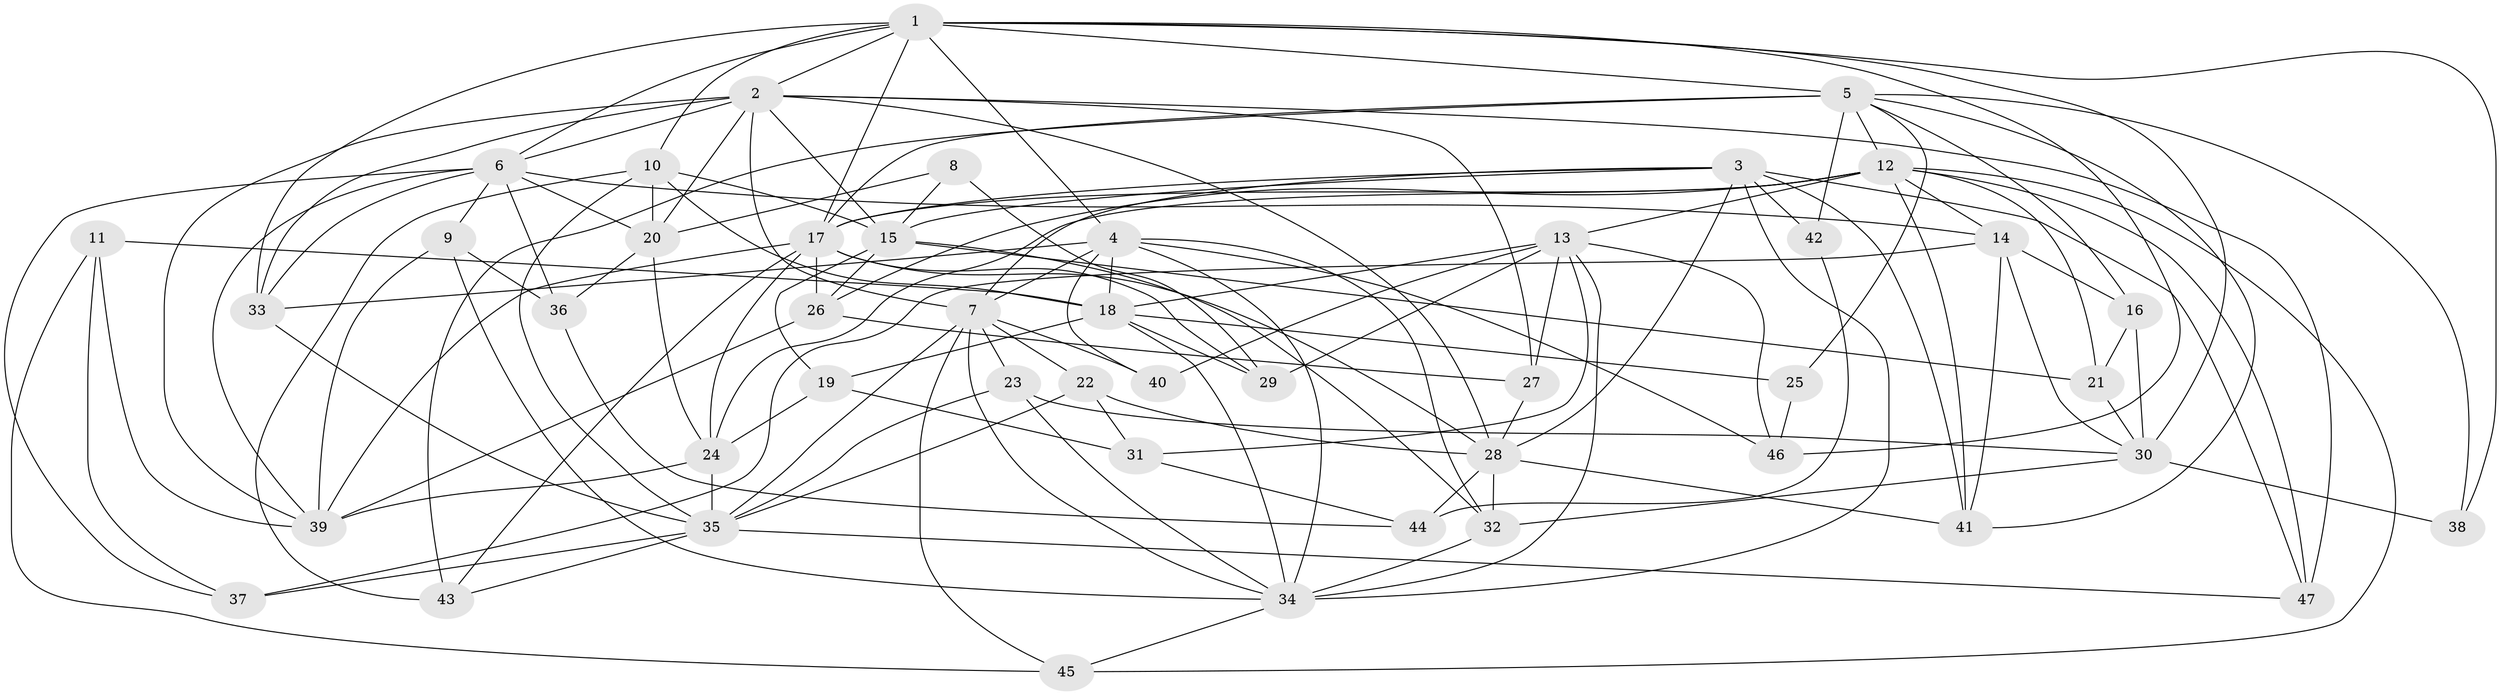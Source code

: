 // original degree distribution, {4: 1.0}
// Generated by graph-tools (version 1.1) at 2025/53/03/04/25 22:53:36]
// undirected, 47 vertices, 137 edges
graph export_dot {
  node [color=gray90,style=filled];
  1;
  2;
  3;
  4;
  5;
  6;
  7;
  8;
  9;
  10;
  11;
  12;
  13;
  14;
  15;
  16;
  17;
  18;
  19;
  20;
  21;
  22;
  23;
  24;
  25;
  26;
  27;
  28;
  29;
  30;
  31;
  32;
  33;
  34;
  35;
  36;
  37;
  38;
  39;
  40;
  41;
  42;
  43;
  44;
  45;
  46;
  47;
  1 -- 2 [weight=2.0];
  1 -- 4 [weight=1.0];
  1 -- 5 [weight=1.0];
  1 -- 6 [weight=1.0];
  1 -- 10 [weight=1.0];
  1 -- 17 [weight=1.0];
  1 -- 30 [weight=2.0];
  1 -- 33 [weight=1.0];
  1 -- 38 [weight=1.0];
  1 -- 46 [weight=1.0];
  2 -- 6 [weight=1.0];
  2 -- 7 [weight=2.0];
  2 -- 15 [weight=1.0];
  2 -- 20 [weight=1.0];
  2 -- 27 [weight=1.0];
  2 -- 28 [weight=1.0];
  2 -- 33 [weight=1.0];
  2 -- 39 [weight=1.0];
  2 -- 47 [weight=1.0];
  3 -- 7 [weight=1.0];
  3 -- 15 [weight=1.0];
  3 -- 17 [weight=1.0];
  3 -- 28 [weight=1.0];
  3 -- 34 [weight=1.0];
  3 -- 41 [weight=1.0];
  3 -- 42 [weight=1.0];
  3 -- 47 [weight=1.0];
  4 -- 7 [weight=1.0];
  4 -- 18 [weight=1.0];
  4 -- 32 [weight=1.0];
  4 -- 33 [weight=1.0];
  4 -- 34 [weight=2.0];
  4 -- 40 [weight=2.0];
  4 -- 46 [weight=1.0];
  5 -- 12 [weight=1.0];
  5 -- 16 [weight=1.0];
  5 -- 17 [weight=2.0];
  5 -- 25 [weight=2.0];
  5 -- 38 [weight=1.0];
  5 -- 41 [weight=1.0];
  5 -- 42 [weight=2.0];
  5 -- 43 [weight=1.0];
  6 -- 9 [weight=1.0];
  6 -- 14 [weight=1.0];
  6 -- 20 [weight=1.0];
  6 -- 33 [weight=2.0];
  6 -- 36 [weight=1.0];
  6 -- 37 [weight=1.0];
  6 -- 39 [weight=1.0];
  7 -- 22 [weight=1.0];
  7 -- 23 [weight=1.0];
  7 -- 34 [weight=1.0];
  7 -- 35 [weight=1.0];
  7 -- 40 [weight=1.0];
  7 -- 45 [weight=1.0];
  8 -- 15 [weight=2.0];
  8 -- 20 [weight=1.0];
  8 -- 29 [weight=1.0];
  9 -- 34 [weight=1.0];
  9 -- 36 [weight=1.0];
  9 -- 39 [weight=1.0];
  10 -- 15 [weight=3.0];
  10 -- 18 [weight=1.0];
  10 -- 20 [weight=1.0];
  10 -- 35 [weight=1.0];
  10 -- 43 [weight=1.0];
  11 -- 18 [weight=1.0];
  11 -- 37 [weight=1.0];
  11 -- 39 [weight=1.0];
  11 -- 45 [weight=1.0];
  12 -- 13 [weight=1.0];
  12 -- 14 [weight=1.0];
  12 -- 17 [weight=1.0];
  12 -- 21 [weight=1.0];
  12 -- 24 [weight=2.0];
  12 -- 26 [weight=1.0];
  12 -- 41 [weight=2.0];
  12 -- 45 [weight=1.0];
  12 -- 47 [weight=1.0];
  13 -- 18 [weight=3.0];
  13 -- 27 [weight=1.0];
  13 -- 29 [weight=1.0];
  13 -- 31 [weight=1.0];
  13 -- 34 [weight=1.0];
  13 -- 40 [weight=1.0];
  13 -- 46 [weight=1.0];
  14 -- 16 [weight=1.0];
  14 -- 30 [weight=1.0];
  14 -- 37 [weight=1.0];
  14 -- 41 [weight=1.0];
  15 -- 19 [weight=1.0];
  15 -- 21 [weight=1.0];
  15 -- 26 [weight=2.0];
  15 -- 32 [weight=1.0];
  16 -- 21 [weight=1.0];
  16 -- 30 [weight=1.0];
  17 -- 24 [weight=1.0];
  17 -- 26 [weight=2.0];
  17 -- 28 [weight=1.0];
  17 -- 29 [weight=1.0];
  17 -- 39 [weight=1.0];
  17 -- 43 [weight=1.0];
  18 -- 19 [weight=1.0];
  18 -- 25 [weight=1.0];
  18 -- 29 [weight=1.0];
  18 -- 34 [weight=1.0];
  19 -- 24 [weight=1.0];
  19 -- 31 [weight=1.0];
  20 -- 24 [weight=3.0];
  20 -- 36 [weight=1.0];
  21 -- 30 [weight=1.0];
  22 -- 28 [weight=1.0];
  22 -- 31 [weight=1.0];
  22 -- 35 [weight=1.0];
  23 -- 30 [weight=1.0];
  23 -- 34 [weight=1.0];
  23 -- 35 [weight=1.0];
  24 -- 35 [weight=2.0];
  24 -- 39 [weight=1.0];
  25 -- 46 [weight=1.0];
  26 -- 27 [weight=1.0];
  26 -- 39 [weight=2.0];
  27 -- 28 [weight=1.0];
  28 -- 32 [weight=1.0];
  28 -- 41 [weight=1.0];
  28 -- 44 [weight=1.0];
  30 -- 32 [weight=2.0];
  30 -- 38 [weight=2.0];
  31 -- 44 [weight=1.0];
  32 -- 34 [weight=1.0];
  33 -- 35 [weight=1.0];
  34 -- 45 [weight=1.0];
  35 -- 37 [weight=1.0];
  35 -- 43 [weight=1.0];
  35 -- 47 [weight=1.0];
  36 -- 44 [weight=1.0];
  42 -- 44 [weight=1.0];
}
